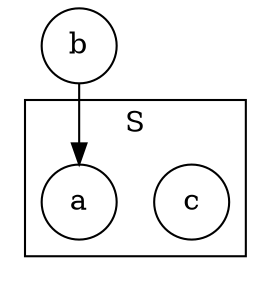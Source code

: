 digraph {
	node [shape=circle];
	subgraph cluster_1 {
		color=black;
 		label="S";
		c;
		a;
	}
	b -> a;
}